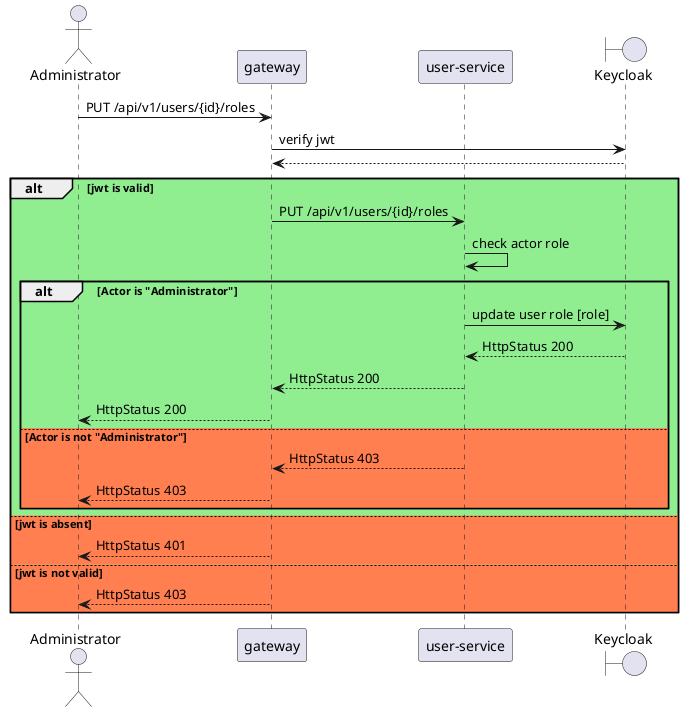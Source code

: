 @startuml

actor "Administrator" as admin
participant "gateway" as gw
participant "user-service" as us
boundary "Keycloak" as kk

admin -> gw: PUT /api/v1/users/{id}/roles
gw -> kk: verify jwt
kk --> gw
alt #lightgreen jwt is valid
    gw -> us: PUT /api/v1/users/{id}/roles
    us -> us: check actor role
    alt #lightgreen Actor is "Administrator"
        us -> kk: update user role [role]
        kk --> us: HttpStatus 200
        us --> gw: HttpStatus 200
        gw --> admin: HttpStatus 200
    else #coral Actor is not "Administrator"
        us --> gw: HttpStatus 403
        gw --> admin: HttpStatus 403
    end
else #coral jwt is absent
    gw --> admin: HttpStatus 401
else #coral jwt is not valid
    gw --> admin: HttpStatus 403
end

@enduml